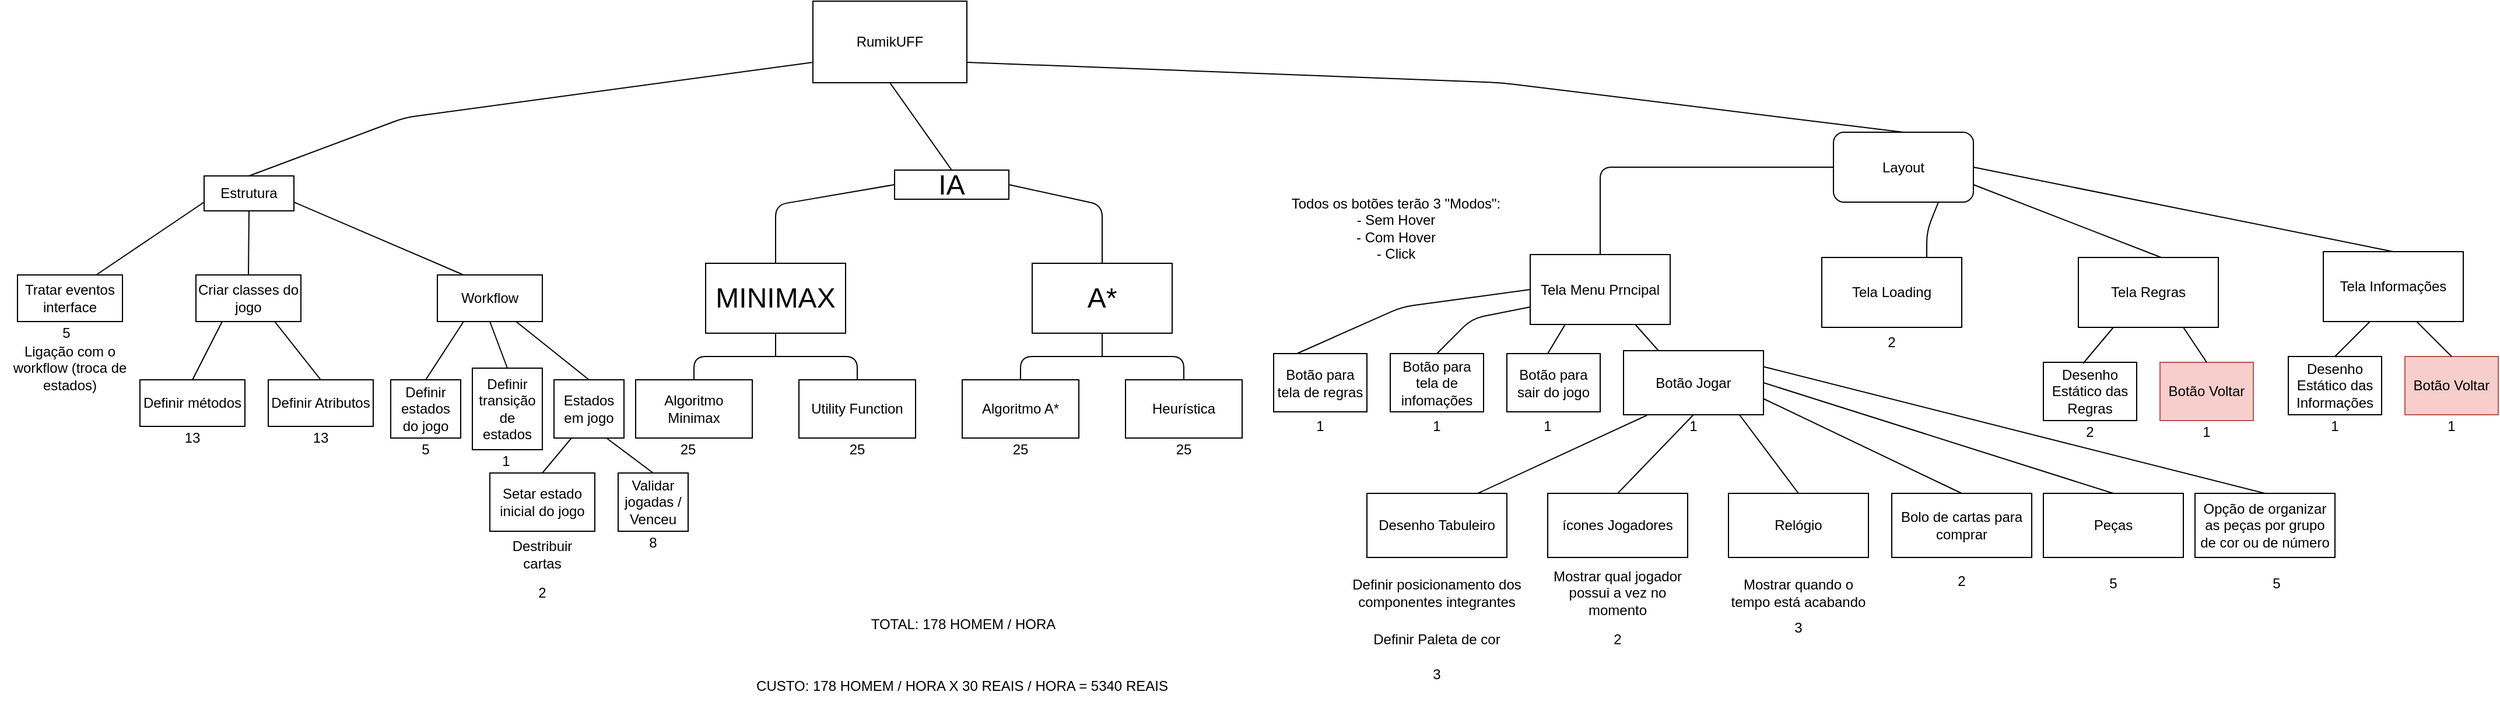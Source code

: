 <mxfile version="10.6.3" type="device"><diagram id="eZYM7yiqCys-XYu_l9QY" name="Page-1"><mxGraphModel dx="1594" dy="765" grid="1" gridSize="10" guides="1" tooltips="1" connect="1" arrows="1" fold="1" page="1" pageScale="1" pageWidth="827" pageHeight="1169" math="0" shadow="0"><root><mxCell id="0"/><mxCell id="1" parent="0"/><mxCell id="s8E5StRUGuPlpRAzMkEG-1" value="RumikUFF" style="rounded=0;whiteSpace=wrap;html=1;" parent="1" vertex="1"><mxGeometry x="1110" y="20" width="132" height="70" as="geometry"/></mxCell><mxCell id="s8E5StRUGuPlpRAzMkEG-2" value="Estrutura&lt;br&gt;" style="rounded=0;whiteSpace=wrap;html=1;" parent="1" vertex="1"><mxGeometry x="588" y="170" width="77" height="30" as="geometry"/></mxCell><mxCell id="s8E5StRUGuPlpRAzMkEG-3" value="Tratar eventos interface&lt;br&gt;" style="rounded=0;whiteSpace=wrap;html=1;" parent="1" vertex="1"><mxGeometry x="428" y="255" width="90" height="40" as="geometry"/></mxCell><mxCell id="s8E5StRUGuPlpRAzMkEG-4" value="Criar classes do jogo&lt;br&gt;" style="rounded=0;whiteSpace=wrap;html=1;" parent="1" vertex="1"><mxGeometry x="581" y="255" width="90" height="40" as="geometry"/></mxCell><mxCell id="s8E5StRUGuPlpRAzMkEG-5" value="Workflow&lt;br&gt;" style="rounded=0;whiteSpace=wrap;html=1;" parent="1" vertex="1"><mxGeometry x="788" y="255" width="90" height="40" as="geometry"/></mxCell><mxCell id="s8E5StRUGuPlpRAzMkEG-6" value="Ligação com o workflow (troca de estados)&lt;br&gt;" style="text;html=1;strokeColor=none;fillColor=none;align=center;verticalAlign=middle;whiteSpace=wrap;rounded=0;" parent="1" vertex="1"><mxGeometry x="413" y="315" width="120" height="40" as="geometry"/></mxCell><mxCell id="s8E5StRUGuPlpRAzMkEG-7" value="Definir métodos&lt;br&gt;" style="rounded=0;whiteSpace=wrap;html=1;" parent="1" vertex="1"><mxGeometry x="533" y="345" width="90" height="40" as="geometry"/></mxCell><mxCell id="s8E5StRUGuPlpRAzMkEG-8" value="Definir Atributos&lt;br&gt;" style="rounded=0;whiteSpace=wrap;html=1;" parent="1" vertex="1"><mxGeometry x="643" y="345" width="90" height="40" as="geometry"/></mxCell><mxCell id="s8E5StRUGuPlpRAzMkEG-9" value="Definir estados do jogo&lt;br&gt;" style="rounded=0;whiteSpace=wrap;html=1;" parent="1" vertex="1"><mxGeometry x="748" y="345" width="60" height="50" as="geometry"/></mxCell><mxCell id="s8E5StRUGuPlpRAzMkEG-10" value="Definir transição de estados&lt;br&gt;" style="rounded=0;whiteSpace=wrap;html=1;" parent="1" vertex="1"><mxGeometry x="818" y="335" width="60" height="70" as="geometry"/></mxCell><mxCell id="s8E5StRUGuPlpRAzMkEG-11" value="Estados em jogo&lt;br&gt;" style="rounded=0;whiteSpace=wrap;html=1;" parent="1" vertex="1"><mxGeometry x="888" y="345" width="60" height="50" as="geometry"/></mxCell><mxCell id="s8E5StRUGuPlpRAzMkEG-12" value="Setar estado inicial do jogo&lt;br&gt;" style="rounded=0;whiteSpace=wrap;html=1;" parent="1" vertex="1"><mxGeometry x="833" y="425" width="90" height="50" as="geometry"/></mxCell><mxCell id="s8E5StRUGuPlpRAzMkEG-13" value="Validar jogadas / Venceu&lt;br&gt;" style="rounded=0;whiteSpace=wrap;html=1;" parent="1" vertex="1"><mxGeometry x="943" y="425" width="60" height="50" as="geometry"/></mxCell><mxCell id="s8E5StRUGuPlpRAzMkEG-14" value="Destribuir cartas" style="text;html=1;strokeColor=none;fillColor=none;align=center;verticalAlign=middle;whiteSpace=wrap;rounded=0;" parent="1" vertex="1"><mxGeometry x="848" y="480" width="60" height="30" as="geometry"/></mxCell><mxCell id="s8E5StRUGuPlpRAzMkEG-15" value="" style="endArrow=none;html=1;entryX=0;entryY=0.75;entryDx=0;entryDy=0;exitX=0.75;exitY=0;exitDx=0;exitDy=0;" parent="1" source="s8E5StRUGuPlpRAzMkEG-3" target="s8E5StRUGuPlpRAzMkEG-2" edge="1"><mxGeometry width="50" height="50" relative="1" as="geometry"><mxPoint x="333" y="645" as="sourcePoint"/><mxPoint x="383" y="595" as="targetPoint"/></mxGeometry></mxCell><mxCell id="s8E5StRUGuPlpRAzMkEG-16" value="" style="endArrow=none;html=1;entryX=0.5;entryY=1;entryDx=0;entryDy=0;exitX=0.5;exitY=0;exitDx=0;exitDy=0;" parent="1" source="s8E5StRUGuPlpRAzMkEG-4" target="s8E5StRUGuPlpRAzMkEG-2" edge="1"><mxGeometry width="50" height="50" relative="1" as="geometry"><mxPoint x="421" y="265" as="sourcePoint"/><mxPoint x="598" y="203" as="targetPoint"/></mxGeometry></mxCell><mxCell id="s8E5StRUGuPlpRAzMkEG-17" value="" style="endArrow=none;html=1;entryX=1;entryY=0.75;entryDx=0;entryDy=0;exitX=0.25;exitY=0;exitDx=0;exitDy=0;" parent="1" source="s8E5StRUGuPlpRAzMkEG-5" target="s8E5StRUGuPlpRAzMkEG-2" edge="1"><mxGeometry width="50" height="50" relative="1" as="geometry"><mxPoint x="636" y="265" as="sourcePoint"/><mxPoint x="637" y="210" as="targetPoint"/></mxGeometry></mxCell><mxCell id="s8E5StRUGuPlpRAzMkEG-18" value="" style="endArrow=none;html=1;entryX=0.25;entryY=1;entryDx=0;entryDy=0;exitX=0.5;exitY=0;exitDx=0;exitDy=0;" parent="1" source="s8E5StRUGuPlpRAzMkEG-7" target="s8E5StRUGuPlpRAzMkEG-4" edge="1"><mxGeometry width="50" height="50" relative="1" as="geometry"><mxPoint x="333" y="645" as="sourcePoint"/><mxPoint x="383" y="595" as="targetPoint"/></mxGeometry></mxCell><mxCell id="s8E5StRUGuPlpRAzMkEG-19" value="" style="endArrow=none;html=1;entryX=0.75;entryY=1;entryDx=0;entryDy=0;exitX=0.5;exitY=0;exitDx=0;exitDy=0;" parent="1" source="s8E5StRUGuPlpRAzMkEG-8" target="s8E5StRUGuPlpRAzMkEG-4" edge="1"><mxGeometry width="50" height="50" relative="1" as="geometry"><mxPoint x="588" y="355" as="sourcePoint"/><mxPoint x="614" y="305" as="targetPoint"/></mxGeometry></mxCell><mxCell id="s8E5StRUGuPlpRAzMkEG-20" value="" style="endArrow=none;html=1;entryX=0.25;entryY=1;entryDx=0;entryDy=0;exitX=0.5;exitY=0;exitDx=0;exitDy=0;" parent="1" source="s8E5StRUGuPlpRAzMkEG-9" target="s8E5StRUGuPlpRAzMkEG-5" edge="1"><mxGeometry width="50" height="50" relative="1" as="geometry"><mxPoint x="673" y="355" as="sourcePoint"/><mxPoint x="634" y="305" as="targetPoint"/></mxGeometry></mxCell><mxCell id="s8E5StRUGuPlpRAzMkEG-21" value="" style="endArrow=none;html=1;entryX=0.5;entryY=1;entryDx=0;entryDy=0;exitX=0.5;exitY=0;exitDx=0;exitDy=0;" parent="1" source="s8E5StRUGuPlpRAzMkEG-10" target="s8E5StRUGuPlpRAzMkEG-5" edge="1"><mxGeometry width="50" height="50" relative="1" as="geometry"><mxPoint x="788" y="355" as="sourcePoint"/><mxPoint x="821" y="305" as="targetPoint"/></mxGeometry></mxCell><mxCell id="s8E5StRUGuPlpRAzMkEG-22" value="" style="endArrow=none;html=1;exitX=0.5;exitY=0;exitDx=0;exitDy=0;entryX=0.75;entryY=1;entryDx=0;entryDy=0;" parent="1" source="s8E5StRUGuPlpRAzMkEG-11" target="s8E5StRUGuPlpRAzMkEG-5" edge="1"><mxGeometry width="50" height="50" relative="1" as="geometry"><mxPoint x="858" y="345" as="sourcePoint"/><mxPoint x="858" y="305" as="targetPoint"/></mxGeometry></mxCell><mxCell id="s8E5StRUGuPlpRAzMkEG-23" value="" style="endArrow=none;html=1;exitX=0.5;exitY=0;exitDx=0;exitDy=0;entryX=0.25;entryY=1;entryDx=0;entryDy=0;" parent="1" source="s8E5StRUGuPlpRAzMkEG-12" target="s8E5StRUGuPlpRAzMkEG-11" edge="1"><mxGeometry width="50" height="50" relative="1" as="geometry"><mxPoint x="953" y="355" as="sourcePoint"/><mxPoint x="891" y="305" as="targetPoint"/></mxGeometry></mxCell><mxCell id="s8E5StRUGuPlpRAzMkEG-24" value="" style="endArrow=none;html=1;exitX=0.5;exitY=0;exitDx=0;exitDy=0;entryX=0.75;entryY=1;entryDx=0;entryDy=0;" parent="1" source="s8E5StRUGuPlpRAzMkEG-13" target="s8E5StRUGuPlpRAzMkEG-11" edge="1"><mxGeometry width="50" height="50" relative="1" as="geometry"><mxPoint x="888" y="495" as="sourcePoint"/><mxPoint x="938" y="405" as="targetPoint"/></mxGeometry></mxCell><mxCell id="s8E5StRUGuPlpRAzMkEG-25" value="&lt;p&gt;&lt;font face=&quot;Helvetica&quot; style=&quot;font-size: 24px&quot;&gt;IA&lt;/font&gt;&lt;/p&gt;" style="rounded=0;whiteSpace=wrap;html=1;" parent="1" vertex="1"><mxGeometry x="1180" y="165" width="98" height="25" as="geometry"/></mxCell><mxCell id="s8E5StRUGuPlpRAzMkEG-26" value="&lt;pre style=&quot;font-size: 24px&quot;&gt;&lt;font face=&quot;Helvetica&quot;&gt;MINIMAX&lt;/font&gt;&lt;/pre&gt;" style="rounded=0;whiteSpace=wrap;html=1;" parent="1" vertex="1"><mxGeometry x="1018" y="245" width="120" height="60" as="geometry"/></mxCell><mxCell id="s8E5StRUGuPlpRAzMkEG-27" value="&lt;pre&gt;&lt;font style=&quot;font-size: 24px&quot; face=&quot;Helvetica&quot;&gt;A*&lt;/font&gt;&lt;/pre&gt;" style="rounded=0;whiteSpace=wrap;html=1;" parent="1" vertex="1"><mxGeometry x="1298" y="245" width="120" height="60" as="geometry"/></mxCell><mxCell id="s8E5StRUGuPlpRAzMkEG-28" value="Algoritmo Minimax" style="rounded=0;whiteSpace=wrap;html=1;aspect=fixed;" parent="1" vertex="1"><mxGeometry x="958" y="345" width="100" height="50" as="geometry"/></mxCell><mxCell id="s8E5StRUGuPlpRAzMkEG-29" value="Utility Function&lt;br&gt;" style="rounded=0;whiteSpace=wrap;html=1;aspect=fixed;" parent="1" vertex="1"><mxGeometry x="1098" y="345" width="100" height="50" as="geometry"/></mxCell><mxCell id="s8E5StRUGuPlpRAzMkEG-30" value="Algoritmo A*" style="rounded=0;whiteSpace=wrap;html=1;aspect=fixed;" parent="1" vertex="1"><mxGeometry x="1238" y="345" width="100" height="50" as="geometry"/></mxCell><mxCell id="s8E5StRUGuPlpRAzMkEG-31" value="Heurística" style="rounded=0;whiteSpace=wrap;html=1;aspect=fixed;" parent="1" vertex="1"><mxGeometry x="1378" y="345" width="100" height="50" as="geometry"/></mxCell><mxCell id="s8E5StRUGuPlpRAzMkEG-32" value="" style="endArrow=none;html=1;exitX=0;exitY=0.5;exitDx=0;exitDy=0;entryX=0.5;entryY=0;entryDx=0;entryDy=0;" parent="1" source="s8E5StRUGuPlpRAzMkEG-25" target="s8E5StRUGuPlpRAzMkEG-26" edge="1"><mxGeometry width="50" height="50" relative="1" as="geometry"><mxPoint x="958" y="465" as="sourcePoint"/><mxPoint x="878" y="235" as="targetPoint"/><Array as="points"><mxPoint x="1078" y="195"/></Array></mxGeometry></mxCell><mxCell id="s8E5StRUGuPlpRAzMkEG-33" value="" style="endArrow=none;html=1;entryX=1;entryY=0.5;entryDx=0;entryDy=0;exitX=0.5;exitY=0;exitDx=0;exitDy=0;" parent="1" source="s8E5StRUGuPlpRAzMkEG-27" target="s8E5StRUGuPlpRAzMkEG-25" edge="1"><mxGeometry width="50" height="50" relative="1" as="geometry"><mxPoint x="958" y="465" as="sourcePoint"/><mxPoint x="1008" y="415" as="targetPoint"/><Array as="points"><mxPoint x="1358" y="195"/></Array></mxGeometry></mxCell><mxCell id="s8E5StRUGuPlpRAzMkEG-34" value="" style="endArrow=none;html=1;entryX=0.5;entryY=0;entryDx=0;entryDy=0;" parent="1" target="s8E5StRUGuPlpRAzMkEG-28" edge="1"><mxGeometry width="50" height="50" relative="1" as="geometry"><mxPoint x="1078" y="325" as="sourcePoint"/><mxPoint x="1008" y="415" as="targetPoint"/><Array as="points"><mxPoint x="1008" y="325"/></Array></mxGeometry></mxCell><mxCell id="s8E5StRUGuPlpRAzMkEG-35" value="" style="endArrow=none;html=1;entryX=0.5;entryY=0;entryDx=0;entryDy=0;" parent="1" target="s8E5StRUGuPlpRAzMkEG-29" edge="1"><mxGeometry width="50" height="50" relative="1" as="geometry"><mxPoint x="1078" y="325" as="sourcePoint"/><mxPoint x="1008" y="415" as="targetPoint"/><Array as="points"><mxPoint x="1148" y="325"/></Array></mxGeometry></mxCell><mxCell id="s8E5StRUGuPlpRAzMkEG-36" value="" style="endArrow=none;html=1;exitX=0.5;exitY=1;exitDx=0;exitDy=0;" parent="1" source="s8E5StRUGuPlpRAzMkEG-26" edge="1"><mxGeometry width="50" height="50" relative="1" as="geometry"><mxPoint x="958" y="465" as="sourcePoint"/><mxPoint x="1078" y="325" as="targetPoint"/></mxGeometry></mxCell><mxCell id="s8E5StRUGuPlpRAzMkEG-37" value="" style="endArrow=none;html=1;entryX=0.5;entryY=0;entryDx=0;entryDy=0;" parent="1" target="s8E5StRUGuPlpRAzMkEG-30" edge="1"><mxGeometry width="50" height="50" relative="1" as="geometry"><mxPoint x="1358" y="325" as="sourcePoint"/><mxPoint x="1008" y="415" as="targetPoint"/><Array as="points"><mxPoint x="1288" y="325"/></Array></mxGeometry></mxCell><mxCell id="s8E5StRUGuPlpRAzMkEG-38" value="" style="endArrow=none;html=1;entryX=0.5;entryY=0;entryDx=0;entryDy=0;" parent="1" target="s8E5StRUGuPlpRAzMkEG-31" edge="1"><mxGeometry width="50" height="50" relative="1" as="geometry"><mxPoint x="1358" y="325" as="sourcePoint"/><mxPoint x="1008" y="415" as="targetPoint"/><Array as="points"><mxPoint x="1428" y="325"/></Array></mxGeometry></mxCell><mxCell id="s8E5StRUGuPlpRAzMkEG-39" value="" style="endArrow=none;html=1;entryX=0.5;entryY=1;entryDx=0;entryDy=0;" parent="1" target="s8E5StRUGuPlpRAzMkEG-27" edge="1"><mxGeometry width="50" height="50" relative="1" as="geometry"><mxPoint x="1358" y="325" as="sourcePoint"/><mxPoint x="1008" y="485" as="targetPoint"/></mxGeometry></mxCell><mxCell id="s8E5StRUGuPlpRAzMkEG-40" value="Layout&lt;br&gt;" style="rounded=1;whiteSpace=wrap;html=1;" parent="1" vertex="1"><mxGeometry x="1985" y="132.5" width="120" height="60" as="geometry"/></mxCell><mxCell id="s8E5StRUGuPlpRAzMkEG-41" value="Tela Menu Prncipal" style="rounded=0;whiteSpace=wrap;html=1;" parent="1" vertex="1"><mxGeometry x="1725" y="237.5" width="120" height="60" as="geometry"/></mxCell><mxCell id="s8E5StRUGuPlpRAzMkEG-42" value="Tela Loading" style="rounded=0;whiteSpace=wrap;html=1;" parent="1" vertex="1"><mxGeometry x="1975" y="240" width="120" height="60" as="geometry"/></mxCell><mxCell id="s8E5StRUGuPlpRAzMkEG-43" value="Tela Regras" style="rounded=0;whiteSpace=wrap;html=1;" parent="1" vertex="1"><mxGeometry x="2195" y="240" width="120" height="60" as="geometry"/></mxCell><mxCell id="s8E5StRUGuPlpRAzMkEG-44" value="Tela Informações" style="rounded=0;whiteSpace=wrap;html=1;" parent="1" vertex="1"><mxGeometry x="2405" y="235" width="120" height="60" as="geometry"/></mxCell><mxCell id="s8E5StRUGuPlpRAzMkEG-45" value="Desenho Estático das Informações&lt;br&gt;" style="rounded=0;whiteSpace=wrap;html=1;" parent="1" vertex="1"><mxGeometry x="2375" y="325" width="80" height="50" as="geometry"/></mxCell><mxCell id="s8E5StRUGuPlpRAzMkEG-46" value="Botão Voltar&lt;br&gt;" style="rounded=0;whiteSpace=wrap;html=1;fillColor=#f8cecc;strokeColor=#b85450;" parent="1" vertex="1"><mxGeometry x="2475" y="325" width="80" height="50" as="geometry"/></mxCell><mxCell id="s8E5StRUGuPlpRAzMkEG-47" value="Desenho Estático das Regras&lt;br&gt;" style="rounded=0;whiteSpace=wrap;html=1;" parent="1" vertex="1"><mxGeometry x="2165" y="330" width="80" height="50" as="geometry"/></mxCell><mxCell id="s8E5StRUGuPlpRAzMkEG-48" value="Botão Voltar&lt;br&gt;" style="rounded=0;whiteSpace=wrap;html=1;fillColor=#f8cecc;strokeColor=#b85450;" parent="1" vertex="1"><mxGeometry x="2265" y="330" width="80" height="50" as="geometry"/></mxCell><mxCell id="s8E5StRUGuPlpRAzMkEG-49" value="Botão para tela de regras&lt;br&gt;" style="rounded=0;whiteSpace=wrap;html=1;" parent="1" vertex="1"><mxGeometry x="1505" y="322.5" width="80" height="50" as="geometry"/></mxCell><mxCell id="s8E5StRUGuPlpRAzMkEG-50" value="Botão para tela de infomações&lt;br&gt;" style="rounded=0;whiteSpace=wrap;html=1;" parent="1" vertex="1"><mxGeometry x="1605" y="322.5" width="80" height="50" as="geometry"/></mxCell><mxCell id="s8E5StRUGuPlpRAzMkEG-51" value="Botão para sair do jogo&lt;br&gt;" style="rounded=0;whiteSpace=wrap;html=1;" parent="1" vertex="1"><mxGeometry x="1705" y="322.5" width="80" height="50" as="geometry"/></mxCell><mxCell id="s8E5StRUGuPlpRAzMkEG-52" value="Botão Jogar&lt;br&gt;" style="rounded=0;whiteSpace=wrap;html=1;" parent="1" vertex="1"><mxGeometry x="1805" y="320" width="120" height="55" as="geometry"/></mxCell><mxCell id="s8E5StRUGuPlpRAzMkEG-53" value="Desenho Tabuleiro&lt;br&gt;" style="rounded=0;whiteSpace=wrap;html=1;" parent="1" vertex="1"><mxGeometry x="1585" y="442.5" width="120" height="55" as="geometry"/></mxCell><mxCell id="s8E5StRUGuPlpRAzMkEG-54" value="ícones Jogadores&lt;br&gt;" style="rounded=0;whiteSpace=wrap;html=1;" parent="1" vertex="1"><mxGeometry x="1740" y="442.5" width="120" height="55" as="geometry"/></mxCell><mxCell id="s8E5StRUGuPlpRAzMkEG-55" value="Relógio&lt;br&gt;" style="rounded=0;whiteSpace=wrap;html=1;" parent="1" vertex="1"><mxGeometry x="1895" y="442.5" width="120" height="55" as="geometry"/></mxCell><mxCell id="s8E5StRUGuPlpRAzMkEG-56" value="Bolo de cartas para comprar&lt;br&gt;" style="rounded=0;whiteSpace=wrap;html=1;" parent="1" vertex="1"><mxGeometry x="2035" y="442.5" width="120" height="55" as="geometry"/></mxCell><mxCell id="s8E5StRUGuPlpRAzMkEG-57" value="Peças&lt;br&gt;" style="rounded=0;whiteSpace=wrap;html=1;" parent="1" vertex="1"><mxGeometry x="2165" y="442.5" width="120" height="55" as="geometry"/></mxCell><mxCell id="s8E5StRUGuPlpRAzMkEG-58" value="" style="endArrow=none;html=1;" parent="1" source="s8E5StRUGuPlpRAzMkEG-41" target="s8E5StRUGuPlpRAzMkEG-40" edge="1"><mxGeometry width="50" height="50" relative="1" as="geometry"><mxPoint x="1905" y="217.5" as="sourcePoint"/><mxPoint x="1955" y="167.5" as="targetPoint"/><Array as="points"><mxPoint x="1785" y="162.5"/></Array></mxGeometry></mxCell><mxCell id="s8E5StRUGuPlpRAzMkEG-59" value="" style="endArrow=none;html=1;exitX=0.75;exitY=0;exitDx=0;exitDy=0;entryX=0.75;entryY=1;entryDx=0;entryDy=0;" parent="1" source="s8E5StRUGuPlpRAzMkEG-42" target="s8E5StRUGuPlpRAzMkEG-40" edge="1"><mxGeometry width="50" height="50" relative="1" as="geometry"><mxPoint x="2225" y="239.5" as="sourcePoint"/><mxPoint x="2105" y="172.5" as="targetPoint"/><Array as="points"><mxPoint x="2065" y="217.5"/></Array></mxGeometry></mxCell><mxCell id="s8E5StRUGuPlpRAzMkEG-60" value="" style="endArrow=none;html=1;exitX=0.592;exitY=0;exitDx=0;exitDy=0;exitPerimeter=0;entryX=1;entryY=0.75;entryDx=0;entryDy=0;" parent="1" source="s8E5StRUGuPlpRAzMkEG-43" target="s8E5StRUGuPlpRAzMkEG-40" edge="1"><mxGeometry width="50" height="50" relative="1" as="geometry"><mxPoint x="2225" y="207.5" as="sourcePoint"/><mxPoint x="2105" y="140.5" as="targetPoint"/><Array as="points"/></mxGeometry></mxCell><mxCell id="s8E5StRUGuPlpRAzMkEG-61" value="" style="endArrow=none;html=1;exitX=0.5;exitY=0;exitDx=0;exitDy=0;entryX=1;entryY=0.5;entryDx=0;entryDy=0;" parent="1" source="s8E5StRUGuPlpRAzMkEG-44" target="s8E5StRUGuPlpRAzMkEG-40" edge="1"><mxGeometry width="50" height="50" relative="1" as="geometry"><mxPoint x="2665.5" y="232.5" as="sourcePoint"/><mxPoint x="2324.5" y="157.5" as="targetPoint"/><Array as="points"/></mxGeometry></mxCell><mxCell id="s8E5StRUGuPlpRAzMkEG-62" value="" style="endArrow=none;html=1;exitX=0.425;exitY=0.02;exitDx=0;exitDy=0;entryX=0.25;entryY=1;entryDx=0;entryDy=0;exitPerimeter=0;" parent="1" source="s8E5StRUGuPlpRAzMkEG-47" target="s8E5StRUGuPlpRAzMkEG-43" edge="1"><mxGeometry width="50" height="50" relative="1" as="geometry"><mxPoint x="2045" y="340" as="sourcePoint"/><mxPoint x="2045" y="310" as="targetPoint"/></mxGeometry></mxCell><mxCell id="s8E5StRUGuPlpRAzMkEG-63" value="" style="endArrow=none;html=1;exitX=0.5;exitY=0;exitDx=0;exitDy=0;entryX=0.75;entryY=1;entryDx=0;entryDy=0;" parent="1" source="s8E5StRUGuPlpRAzMkEG-48" target="s8E5StRUGuPlpRAzMkEG-43" edge="1"><mxGeometry width="50" height="50" relative="1" as="geometry"><mxPoint x="2279" y="331" as="sourcePoint"/><mxPoint x="2305" y="300" as="targetPoint"/></mxGeometry></mxCell><mxCell id="s8E5StRUGuPlpRAzMkEG-64" value="" style="endArrow=none;html=1;exitX=0.5;exitY=0;exitDx=0;exitDy=0;" parent="1" source="s8E5StRUGuPlpRAzMkEG-45" edge="1"><mxGeometry width="50" height="50" relative="1" as="geometry"><mxPoint x="2395" y="345" as="sourcePoint"/><mxPoint x="2445" y="295" as="targetPoint"/></mxGeometry></mxCell><mxCell id="s8E5StRUGuPlpRAzMkEG-65" value="" style="endArrow=none;html=1;exitX=0.5;exitY=0;exitDx=0;exitDy=0;" parent="1" source="s8E5StRUGuPlpRAzMkEG-46" edge="1"><mxGeometry width="50" height="50" relative="1" as="geometry"><mxPoint x="2515" y="335" as="sourcePoint"/><mxPoint x="2485" y="295" as="targetPoint"/><Array as="points"/></mxGeometry></mxCell><mxCell id="s8E5StRUGuPlpRAzMkEG-66" value="" style="endArrow=none;html=1;entryX=0.25;entryY=1;entryDx=0;entryDy=0;" parent="1" target="s8E5StRUGuPlpRAzMkEG-41" edge="1"><mxGeometry width="50" height="50" relative="1" as="geometry"><mxPoint x="1740" y="322.5" as="sourcePoint"/><mxPoint x="1770" y="302.5" as="targetPoint"/><Array as="points"/></mxGeometry></mxCell><mxCell id="s8E5StRUGuPlpRAzMkEG-67" value="" style="endArrow=none;html=1;entryX=0.75;entryY=1;entryDx=0;entryDy=0;exitX=0.25;exitY=0;exitDx=0;exitDy=0;" parent="1" source="s8E5StRUGuPlpRAzMkEG-52" target="s8E5StRUGuPlpRAzMkEG-41" edge="1"><mxGeometry width="50" height="50" relative="1" as="geometry"><mxPoint x="1815" y="347.5" as="sourcePoint"/><mxPoint x="1865" y="297.5" as="targetPoint"/></mxGeometry></mxCell><mxCell id="s8E5StRUGuPlpRAzMkEG-68" value="" style="endArrow=none;html=1;entryX=0;entryY=0.75;entryDx=0;entryDy=0;" parent="1" target="s8E5StRUGuPlpRAzMkEG-41" edge="1"><mxGeometry width="50" height="50" relative="1" as="geometry"><mxPoint x="1645" y="322.5" as="sourcePoint"/><mxPoint x="1675" y="292.5" as="targetPoint"/><Array as="points"><mxPoint x="1675" y="292.5"/></Array></mxGeometry></mxCell><mxCell id="s8E5StRUGuPlpRAzMkEG-69" value="" style="endArrow=none;html=1;entryX=0;entryY=0.5;entryDx=0;entryDy=0;" parent="1" target="s8E5StRUGuPlpRAzMkEG-41" edge="1"><mxGeometry width="50" height="50" relative="1" as="geometry"><mxPoint x="1525" y="322.5" as="sourcePoint"/><mxPoint x="1715" y="262.5" as="targetPoint"/><Array as="points"><mxPoint x="1615" y="282.5"/></Array></mxGeometry></mxCell><mxCell id="s8E5StRUGuPlpRAzMkEG-70" value="" style="endArrow=none;html=1;entryX=0.167;entryY=1.009;entryDx=0;entryDy=0;entryPerimeter=0;" parent="1" target="s8E5StRUGuPlpRAzMkEG-52" edge="1"><mxGeometry width="50" height="50" relative="1" as="geometry"><mxPoint x="1680" y="442.5" as="sourcePoint"/><mxPoint x="1730" y="392.5" as="targetPoint"/></mxGeometry></mxCell><mxCell id="s8E5StRUGuPlpRAzMkEG-71" value="" style="endArrow=none;html=1;entryX=0.5;entryY=1;entryDx=0;entryDy=0;exitX=0.5;exitY=0;exitDx=0;exitDy=0;" parent="1" source="s8E5StRUGuPlpRAzMkEG-54" target="s8E5StRUGuPlpRAzMkEG-52" edge="1"><mxGeometry width="50" height="50" relative="1" as="geometry"><mxPoint x="1806" y="452.5" as="sourcePoint"/><mxPoint x="1845" y="397.5" as="targetPoint"/></mxGeometry></mxCell><mxCell id="s8E5StRUGuPlpRAzMkEG-72" value="" style="endArrow=none;html=1;exitX=0.5;exitY=0;exitDx=0;exitDy=0;entryX=0.825;entryY=0.991;entryDx=0;entryDy=0;entryPerimeter=0;" parent="1" source="s8E5StRUGuPlpRAzMkEG-55" target="s8E5StRUGuPlpRAzMkEG-52" edge="1"><mxGeometry width="50" height="50" relative="1" as="geometry"><mxPoint x="1925" y="442.5" as="sourcePoint"/><mxPoint x="1975" y="392.5" as="targetPoint"/></mxGeometry></mxCell><mxCell id="s8E5StRUGuPlpRAzMkEG-73" value="" style="endArrow=none;html=1;entryX=1;entryY=0.75;entryDx=0;entryDy=0;exitX=0.5;exitY=0;exitDx=0;exitDy=0;" parent="1" source="s8E5StRUGuPlpRAzMkEG-56" target="s8E5StRUGuPlpRAzMkEG-52" edge="1"><mxGeometry width="50" height="50" relative="1" as="geometry"><mxPoint x="1995" y="382.5" as="sourcePoint"/><mxPoint x="2045" y="332.5" as="targetPoint"/></mxGeometry></mxCell><mxCell id="s8E5StRUGuPlpRAzMkEG-74" value="" style="endArrow=none;html=1;entryX=1;entryY=0.5;entryDx=0;entryDy=0;exitX=0.5;exitY=0;exitDx=0;exitDy=0;" parent="1" source="s8E5StRUGuPlpRAzMkEG-57" target="s8E5StRUGuPlpRAzMkEG-52" edge="1"><mxGeometry width="50" height="50" relative="1" as="geometry"><mxPoint x="1505" y="572.5" as="sourcePoint"/><mxPoint x="1555" y="522.5" as="targetPoint"/></mxGeometry></mxCell><mxCell id="s8E5StRUGuPlpRAzMkEG-75" value="&lt;span&gt;Definir posicionamento dos componentes integrantes&lt;/span&gt;" style="text;html=1;strokeColor=none;fillColor=none;align=center;verticalAlign=middle;whiteSpace=wrap;rounded=0;" parent="1" vertex="1"><mxGeometry x="1565" y="507.5" width="160" height="40" as="geometry"/></mxCell><mxCell id="s8E5StRUGuPlpRAzMkEG-76" value="Definir Paleta de cor" style="text;html=1;strokeColor=none;fillColor=none;align=center;verticalAlign=middle;whiteSpace=wrap;rounded=0;" parent="1" vertex="1"><mxGeometry x="1585" y="557.5" width="120" height="20" as="geometry"/></mxCell><mxCell id="s8E5StRUGuPlpRAzMkEG-77" value="Mostrar qual jogador possui a vez no momento" style="text;html=1;strokeColor=none;fillColor=none;align=center;verticalAlign=middle;whiteSpace=wrap;rounded=0;" parent="1" vertex="1"><mxGeometry x="1740" y="517.5" width="120" height="20" as="geometry"/></mxCell><mxCell id="s8E5StRUGuPlpRAzMkEG-78" value="Mostrar quando o tempo está acabando" style="text;html=1;strokeColor=none;fillColor=none;align=center;verticalAlign=middle;whiteSpace=wrap;rounded=0;" parent="1" vertex="1"><mxGeometry x="1895" y="517.5" width="120" height="20" as="geometry"/></mxCell><mxCell id="s8E5StRUGuPlpRAzMkEG-79" value="Opção de organizar as peças por grupo de cor ou de número&lt;br&gt;" style="rounded=0;whiteSpace=wrap;html=1;" parent="1" vertex="1"><mxGeometry x="2295" y="442.5" width="120" height="55" as="geometry"/></mxCell><mxCell id="s8E5StRUGuPlpRAzMkEG-80" value="" style="endArrow=none;html=1;entryX=0.5;entryY=0;entryDx=0;entryDy=0;exitX=1;exitY=0.25;exitDx=0;exitDy=0;" parent="1" source="s8E5StRUGuPlpRAzMkEG-52" target="s8E5StRUGuPlpRAzMkEG-79" edge="1"><mxGeometry width="50" height="50" relative="1" as="geometry"><mxPoint x="1390" y="647.5" as="sourcePoint"/><mxPoint x="1440" y="597.5" as="targetPoint"/><Array as="points"/></mxGeometry></mxCell><mxCell id="s8E5StRUGuPlpRAzMkEG-81" value="Todos os botões terão 3 &quot;Modos&quot;:&lt;br&gt;- Sem Hover&lt;br&gt;- Com Hover&lt;br&gt;- Click&lt;br&gt;" style="text;html=1;strokeColor=none;fillColor=none;align=center;verticalAlign=middle;whiteSpace=wrap;rounded=0;" parent="1" vertex="1"><mxGeometry x="1510" y="177.5" width="200" height="75" as="geometry"/></mxCell><mxCell id="s8E5StRUGuPlpRAzMkEG-82" value="" style="endArrow=none;html=1;entryX=0;entryY=0.75;entryDx=0;entryDy=0;exitX=0.5;exitY=0;exitDx=0;exitDy=0;" parent="1" source="s8E5StRUGuPlpRAzMkEG-2" target="s8E5StRUGuPlpRAzMkEG-1" edge="1"><mxGeometry width="50" height="50" relative="1" as="geometry"><mxPoint x="410" y="650" as="sourcePoint"/><mxPoint x="460" y="600" as="targetPoint"/><Array as="points"><mxPoint x="760" y="120"/></Array></mxGeometry></mxCell><mxCell id="s8E5StRUGuPlpRAzMkEG-83" value="" style="endArrow=none;html=1;entryX=0.5;entryY=1;entryDx=0;entryDy=0;exitX=0.5;exitY=0;exitDx=0;exitDy=0;" parent="1" source="s8E5StRUGuPlpRAzMkEG-25" target="s8E5StRUGuPlpRAzMkEG-1" edge="1"><mxGeometry width="50" height="50" relative="1" as="geometry"><mxPoint x="637" y="180" as="sourcePoint"/><mxPoint x="1120" y="97" as="targetPoint"/><Array as="points"/></mxGeometry></mxCell><mxCell id="s8E5StRUGuPlpRAzMkEG-84" value="" style="endArrow=none;html=1;entryX=1;entryY=0.75;entryDx=0;entryDy=0;exitX=0.5;exitY=0;exitDx=0;exitDy=0;" parent="1" source="s8E5StRUGuPlpRAzMkEG-40" target="s8E5StRUGuPlpRAzMkEG-1" edge="1"><mxGeometry width="50" height="50" relative="1" as="geometry"><mxPoint x="1228" y="175" as="sourcePoint"/><mxPoint x="1186" y="100" as="targetPoint"/><Array as="points"><mxPoint x="1700" y="90"/></Array></mxGeometry></mxCell><mxCell id="-CW4as9tFz3H7b-KQb-9-1" value="5" style="text;html=1;strokeColor=none;fillColor=none;align=center;verticalAlign=middle;whiteSpace=wrap;rounded=0;" vertex="1" parent="1"><mxGeometry x="450" y="295" width="40" height="20" as="geometry"/></mxCell><mxCell id="-CW4as9tFz3H7b-KQb-9-2" value="13" style="text;html=1;strokeColor=none;fillColor=none;align=center;verticalAlign=middle;whiteSpace=wrap;rounded=0;" vertex="1" parent="1"><mxGeometry x="558" y="385" width="40" height="20" as="geometry"/></mxCell><mxCell id="-CW4as9tFz3H7b-KQb-9-3" value="13" style="text;html=1;strokeColor=none;fillColor=none;align=center;verticalAlign=middle;whiteSpace=wrap;rounded=0;" vertex="1" parent="1"><mxGeometry x="668" y="385" width="40" height="20" as="geometry"/></mxCell><mxCell id="-CW4as9tFz3H7b-KQb-9-4" value="5" style="text;html=1;strokeColor=none;fillColor=none;align=center;verticalAlign=middle;whiteSpace=wrap;rounded=0;" vertex="1" parent="1"><mxGeometry x="758" y="395" width="40" height="20" as="geometry"/></mxCell><mxCell id="-CW4as9tFz3H7b-KQb-9-5" value="1" style="text;html=1;strokeColor=none;fillColor=none;align=center;verticalAlign=middle;whiteSpace=wrap;rounded=0;" vertex="1" parent="1"><mxGeometry x="827" y="405" width="40" height="20" as="geometry"/></mxCell><mxCell id="-CW4as9tFz3H7b-KQb-9-6" value="2" style="text;html=1;strokeColor=none;fillColor=none;align=center;verticalAlign=middle;whiteSpace=wrap;rounded=0;" vertex="1" parent="1"><mxGeometry x="858" y="517.5" width="40" height="20" as="geometry"/></mxCell><mxCell id="-CW4as9tFz3H7b-KQb-9-7" value="8" style="text;html=1;strokeColor=none;fillColor=none;align=center;verticalAlign=middle;whiteSpace=wrap;rounded=0;" vertex="1" parent="1"><mxGeometry x="953" y="475" width="40" height="20" as="geometry"/></mxCell><mxCell id="-CW4as9tFz3H7b-KQb-9-8" value="25" style="text;html=1;strokeColor=none;fillColor=none;align=center;verticalAlign=middle;whiteSpace=wrap;rounded=0;" vertex="1" parent="1"><mxGeometry x="983" y="395" width="40" height="20" as="geometry"/></mxCell><mxCell id="-CW4as9tFz3H7b-KQb-9-9" value="25" style="text;html=1;strokeColor=none;fillColor=none;align=center;verticalAlign=middle;whiteSpace=wrap;rounded=0;" vertex="1" parent="1"><mxGeometry x="1128" y="395" width="40" height="20" as="geometry"/></mxCell><mxCell id="-CW4as9tFz3H7b-KQb-9-10" value="25" style="text;html=1;strokeColor=none;fillColor=none;align=center;verticalAlign=middle;whiteSpace=wrap;rounded=0;" vertex="1" parent="1"><mxGeometry x="1268" y="395" width="40" height="20" as="geometry"/></mxCell><mxCell id="-CW4as9tFz3H7b-KQb-9-11" value="25" style="text;html=1;strokeColor=none;fillColor=none;align=center;verticalAlign=middle;whiteSpace=wrap;rounded=0;" vertex="1" parent="1"><mxGeometry x="1408" y="395" width="40" height="20" as="geometry"/></mxCell><mxCell id="-CW4as9tFz3H7b-KQb-9-12" value="1" style="text;html=1;strokeColor=none;fillColor=none;align=center;verticalAlign=middle;whiteSpace=wrap;rounded=0;" vertex="1" parent="1"><mxGeometry x="1525" y="375" width="40" height="20" as="geometry"/></mxCell><mxCell id="-CW4as9tFz3H7b-KQb-9-15" value="1" style="text;html=1;strokeColor=none;fillColor=none;align=center;verticalAlign=middle;whiteSpace=wrap;rounded=0;" vertex="1" parent="1"><mxGeometry x="1625" y="375" width="40" height="20" as="geometry"/></mxCell><mxCell id="-CW4as9tFz3H7b-KQb-9-16" value="1" style="text;html=1;strokeColor=none;fillColor=none;align=center;verticalAlign=middle;whiteSpace=wrap;rounded=0;" vertex="1" parent="1"><mxGeometry x="1720" y="375" width="40" height="20" as="geometry"/></mxCell><mxCell id="-CW4as9tFz3H7b-KQb-9-17" value="1" style="text;html=1;strokeColor=none;fillColor=none;align=center;verticalAlign=middle;whiteSpace=wrap;rounded=0;" vertex="1" parent="1"><mxGeometry x="1845" y="375" width="40" height="20" as="geometry"/></mxCell><mxCell id="-CW4as9tFz3H7b-KQb-9-18" value="2" style="text;html=1;strokeColor=none;fillColor=none;align=center;verticalAlign=middle;whiteSpace=wrap;rounded=0;" vertex="1" parent="1"><mxGeometry x="2015" y="302.5" width="40" height="20" as="geometry"/></mxCell><mxCell id="-CW4as9tFz3H7b-KQb-9-19" value="2" style="text;html=1;strokeColor=none;fillColor=none;align=center;verticalAlign=middle;whiteSpace=wrap;rounded=0;" vertex="1" parent="1"><mxGeometry x="2185" y="380" width="40" height="20" as="geometry"/></mxCell><mxCell id="-CW4as9tFz3H7b-KQb-9-20" value="1" style="text;html=1;strokeColor=none;fillColor=none;align=center;verticalAlign=middle;whiteSpace=wrap;rounded=0;" vertex="1" parent="1"><mxGeometry x="2285" y="380" width="40" height="20" as="geometry"/></mxCell><mxCell id="-CW4as9tFz3H7b-KQb-9-21" value="1" style="text;html=1;strokeColor=none;fillColor=none;align=center;verticalAlign=middle;whiteSpace=wrap;rounded=0;" vertex="1" parent="1"><mxGeometry x="2395" y="375" width="40" height="20" as="geometry"/></mxCell><mxCell id="-CW4as9tFz3H7b-KQb-9-22" value="1" style="text;html=1;strokeColor=none;fillColor=none;align=center;verticalAlign=middle;whiteSpace=wrap;rounded=0;" vertex="1" parent="1"><mxGeometry x="2495" y="375" width="40" height="20" as="geometry"/></mxCell><mxCell id="-CW4as9tFz3H7b-KQb-9-23" value="3" style="text;html=1;strokeColor=none;fillColor=none;align=center;verticalAlign=middle;whiteSpace=wrap;rounded=0;" vertex="1" parent="1"><mxGeometry x="1625" y="587.5" width="40" height="20" as="geometry"/></mxCell><mxCell id="-CW4as9tFz3H7b-KQb-9-24" value="2" style="text;html=1;strokeColor=none;fillColor=none;align=center;verticalAlign=middle;whiteSpace=wrap;rounded=0;" vertex="1" parent="1"><mxGeometry x="1780" y="557.5" width="40" height="20" as="geometry"/></mxCell><mxCell id="-CW4as9tFz3H7b-KQb-9-25" value="3" style="text;html=1;strokeColor=none;fillColor=none;align=center;verticalAlign=middle;whiteSpace=wrap;rounded=0;" vertex="1" parent="1"><mxGeometry x="1935" y="547.5" width="40" height="20" as="geometry"/></mxCell><mxCell id="-CW4as9tFz3H7b-KQb-9-26" value="2" style="text;html=1;strokeColor=none;fillColor=none;align=center;verticalAlign=middle;whiteSpace=wrap;rounded=0;" vertex="1" parent="1"><mxGeometry x="2075" y="507.5" width="40" height="20" as="geometry"/></mxCell><mxCell id="-CW4as9tFz3H7b-KQb-9-27" value="5" style="text;html=1;strokeColor=none;fillColor=none;align=center;verticalAlign=middle;whiteSpace=wrap;rounded=0;" vertex="1" parent="1"><mxGeometry x="2205" y="510" width="40" height="20" as="geometry"/></mxCell><mxCell id="-CW4as9tFz3H7b-KQb-9-28" value="5" style="text;html=1;strokeColor=none;fillColor=none;align=center;verticalAlign=middle;whiteSpace=wrap;rounded=0;" vertex="1" parent="1"><mxGeometry x="2345" y="510" width="40" height="20" as="geometry"/></mxCell><mxCell id="-CW4as9tFz3H7b-KQb-9-29" value="TOTAL: 178 HOMEM / HORA" style="text;html=1;strokeColor=none;fillColor=none;align=center;verticalAlign=middle;whiteSpace=wrap;rounded=0;" vertex="1" parent="1"><mxGeometry x="1038" y="538" width="402" height="33" as="geometry"/></mxCell><mxCell id="-CW4as9tFz3H7b-KQb-9-30" value="CUSTO: 178 HOMEM / HORA X 30 REAIS / HORA = 5340 REAIS" style="text;html=1;strokeColor=none;fillColor=none;align=center;verticalAlign=middle;whiteSpace=wrap;rounded=0;" vertex="1" parent="1"><mxGeometry x="1037" y="591" width="402" height="33" as="geometry"/></mxCell></root></mxGraphModel></diagram></mxfile>